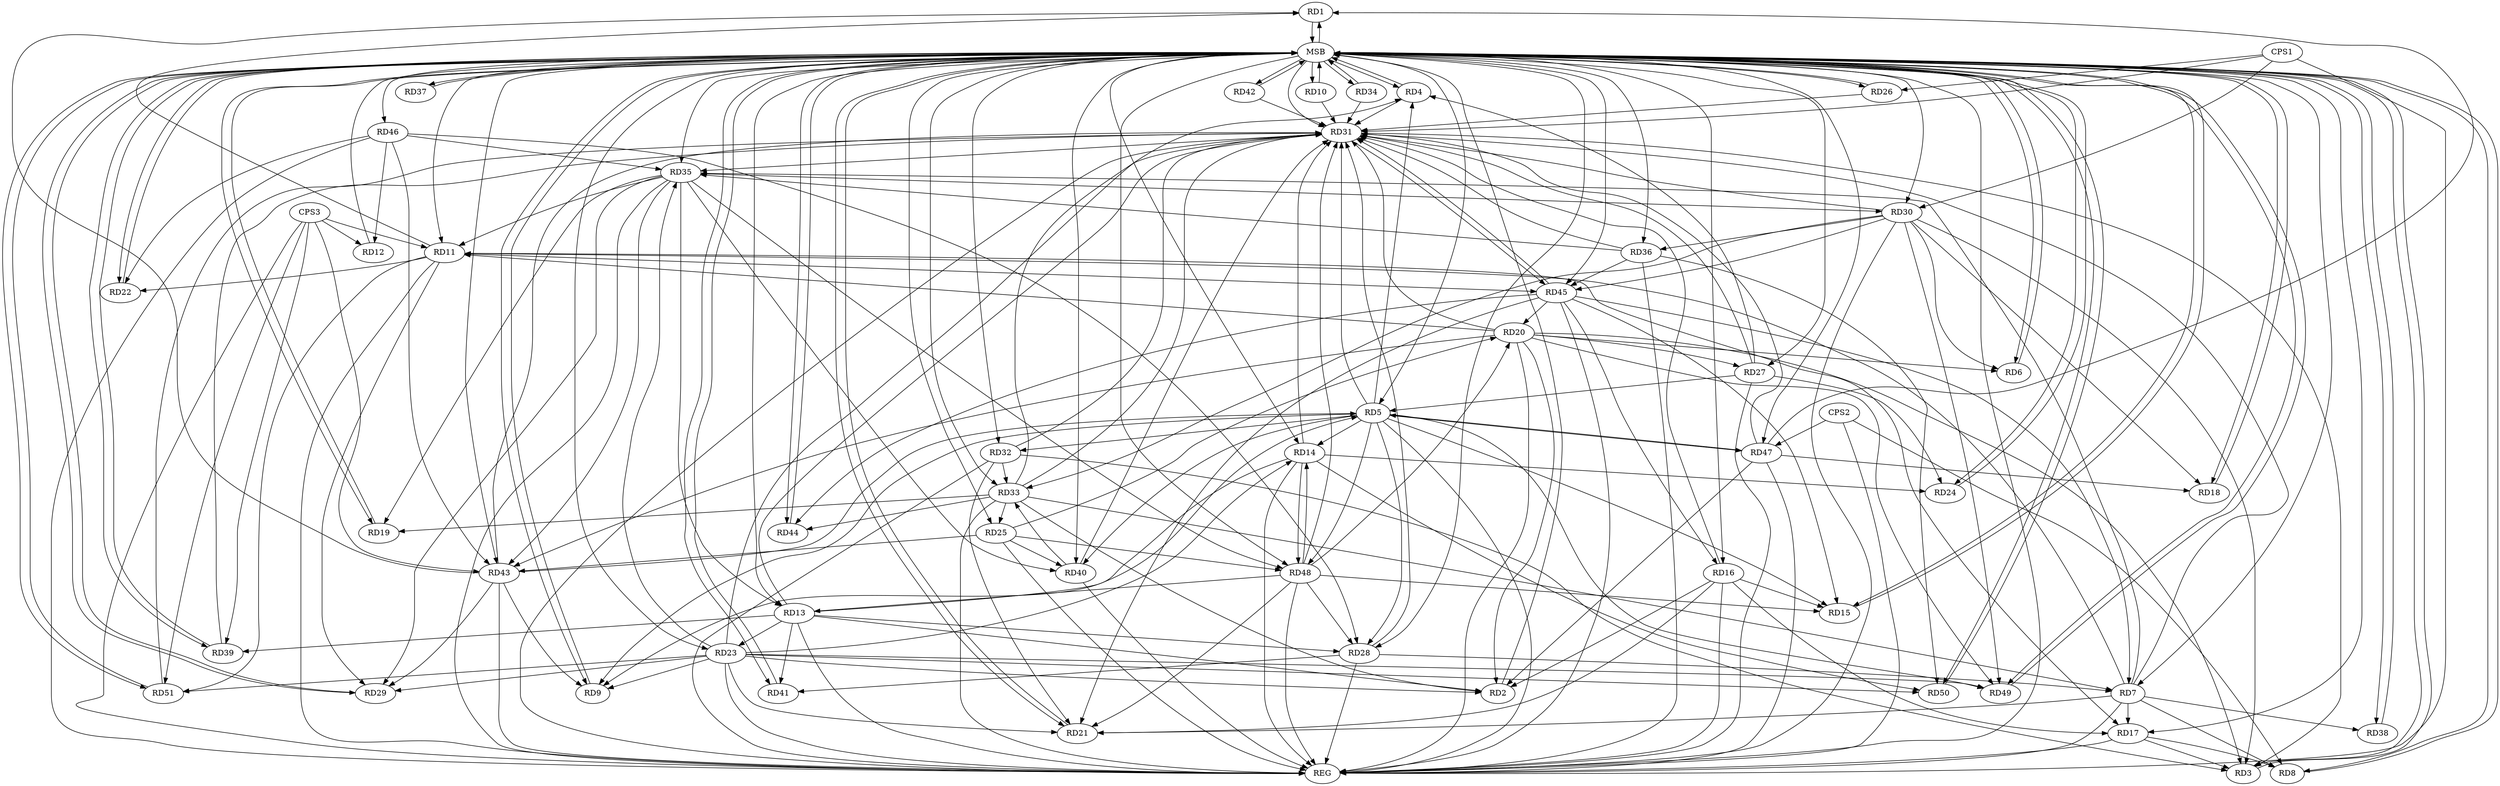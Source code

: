 strict digraph G {
  RD1 [ label="RD1" ];
  RD2 [ label="RD2" ];
  RD3 [ label="RD3" ];
  RD4 [ label="RD4" ];
  RD5 [ label="RD5" ];
  RD6 [ label="RD6" ];
  RD7 [ label="RD7" ];
  RD8 [ label="RD8" ];
  RD9 [ label="RD9" ];
  RD10 [ label="RD10" ];
  RD11 [ label="RD11" ];
  RD12 [ label="RD12" ];
  RD13 [ label="RD13" ];
  RD14 [ label="RD14" ];
  RD15 [ label="RD15" ];
  RD16 [ label="RD16" ];
  RD17 [ label="RD17" ];
  RD18 [ label="RD18" ];
  RD19 [ label="RD19" ];
  RD20 [ label="RD20" ];
  RD21 [ label="RD21" ];
  RD22 [ label="RD22" ];
  RD23 [ label="RD23" ];
  RD24 [ label="RD24" ];
  RD25 [ label="RD25" ];
  RD26 [ label="RD26" ];
  RD27 [ label="RD27" ];
  RD28 [ label="RD28" ];
  RD29 [ label="RD29" ];
  RD30 [ label="RD30" ];
  RD31 [ label="RD31" ];
  RD32 [ label="RD32" ];
  RD33 [ label="RD33" ];
  RD34 [ label="RD34" ];
  RD35 [ label="RD35" ];
  RD36 [ label="RD36" ];
  RD37 [ label="RD37" ];
  RD38 [ label="RD38" ];
  RD39 [ label="RD39" ];
  RD40 [ label="RD40" ];
  RD41 [ label="RD41" ];
  RD42 [ label="RD42" ];
  RD43 [ label="RD43" ];
  RD44 [ label="RD44" ];
  RD45 [ label="RD45" ];
  RD46 [ label="RD46" ];
  RD47 [ label="RD47" ];
  RD48 [ label="RD48" ];
  RD49 [ label="RD49" ];
  RD50 [ label="RD50" ];
  RD51 [ label="RD51" ];
  CPS1 [ label="CPS1" ];
  CPS2 [ label="CPS2" ];
  CPS3 [ label="CPS3" ];
  REG [ label="REG" ];
  MSB [ label="MSB" ];
  RD11 -> RD1;
  RD43 -> RD1;
  RD47 -> RD1;
  RD13 -> RD2;
  RD16 -> RD2;
  RD20 -> RD2;
  RD23 -> RD2;
  RD33 -> RD2;
  RD47 -> RD2;
  RD17 -> RD3;
  RD20 -> RD3;
  RD30 -> RD3;
  RD31 -> RD3;
  RD32 -> RD3;
  RD5 -> RD4;
  RD27 -> RD4;
  RD33 -> RD4;
  RD5 -> RD9;
  RD13 -> RD5;
  RD5 -> RD14;
  RD5 -> RD15;
  RD27 -> RD5;
  RD5 -> RD28;
  RD5 -> RD31;
  RD5 -> RD32;
  RD5 -> RD40;
  RD43 -> RD5;
  RD5 -> RD47;
  RD47 -> RD5;
  RD5 -> RD48;
  RD5 -> RD49;
  RD20 -> RD6;
  RD30 -> RD6;
  RD7 -> RD8;
  RD7 -> RD11;
  RD7 -> RD17;
  RD7 -> RD21;
  RD28 -> RD7;
  RD7 -> RD31;
  RD33 -> RD7;
  RD7 -> RD35;
  RD7 -> RD38;
  RD45 -> RD7;
  RD17 -> RD8;
  RD14 -> RD9;
  RD23 -> RD9;
  RD43 -> RD9;
  RD11 -> RD17;
  RD20 -> RD11;
  RD11 -> RD22;
  RD11 -> RD29;
  RD35 -> RD11;
  RD11 -> RD45;
  RD11 -> RD51;
  RD46 -> RD12;
  RD13 -> RD23;
  RD13 -> RD28;
  RD35 -> RD13;
  RD13 -> RD39;
  RD13 -> RD41;
  RD48 -> RD13;
  RD23 -> RD14;
  RD14 -> RD24;
  RD14 -> RD48;
  RD48 -> RD14;
  RD14 -> RD50;
  RD16 -> RD15;
  RD45 -> RD15;
  RD48 -> RD15;
  RD16 -> RD17;
  RD16 -> RD21;
  RD45 -> RD16;
  RD30 -> RD18;
  RD47 -> RD18;
  RD33 -> RD19;
  RD35 -> RD19;
  RD25 -> RD20;
  RD20 -> RD27;
  RD20 -> RD31;
  RD20 -> RD43;
  RD45 -> RD20;
  RD48 -> RD20;
  RD20 -> RD49;
  RD23 -> RD21;
  RD32 -> RD21;
  RD45 -> RD21;
  RD48 -> RD21;
  RD46 -> RD22;
  RD23 -> RD29;
  RD23 -> RD31;
  RD23 -> RD35;
  RD23 -> RD49;
  RD23 -> RD50;
  RD23 -> RD51;
  RD27 -> RD24;
  RD33 -> RD25;
  RD25 -> RD40;
  RD25 -> RD43;
  RD25 -> RD48;
  RD28 -> RD41;
  RD46 -> RD28;
  RD48 -> RD28;
  RD35 -> RD29;
  RD43 -> RD29;
  RD30 -> RD33;
  RD35 -> RD30;
  RD30 -> RD36;
  RD30 -> RD45;
  RD30 -> RD49;
  RD31 -> RD35;
  RD36 -> RD31;
  RD31 -> RD45;
  RD45 -> RD31;
  RD32 -> RD33;
  RD40 -> RD33;
  RD33 -> RD44;
  RD36 -> RD35;
  RD35 -> RD40;
  RD35 -> RD43;
  RD46 -> RD35;
  RD35 -> RD48;
  RD36 -> RD45;
  RD36 -> RD50;
  RD46 -> RD43;
  RD45 -> RD44;
  CPS1 -> RD30;
  CPS1 -> RD26;
  CPS1 -> RD31;
  CPS2 -> RD8;
  CPS2 -> RD47;
  CPS3 -> RD12;
  CPS3 -> RD39;
  CPS3 -> RD43;
  CPS3 -> RD11;
  CPS3 -> RD51;
  RD5 -> REG;
  RD7 -> REG;
  RD11 -> REG;
  RD13 -> REG;
  RD14 -> REG;
  RD16 -> REG;
  RD17 -> REG;
  RD20 -> REG;
  RD23 -> REG;
  RD25 -> REG;
  RD27 -> REG;
  RD28 -> REG;
  RD30 -> REG;
  RD31 -> REG;
  RD32 -> REG;
  RD33 -> REG;
  RD35 -> REG;
  RD36 -> REG;
  RD40 -> REG;
  RD43 -> REG;
  RD45 -> REG;
  RD46 -> REG;
  RD47 -> REG;
  RD48 -> REG;
  CPS1 -> REG;
  CPS2 -> REG;
  CPS3 -> REG;
  RD1 -> MSB;
  MSB -> RD7;
  MSB -> RD10;
  MSB -> REG;
  RD2 -> MSB;
  MSB -> RD1;
  MSB -> RD4;
  MSB -> RD16;
  MSB -> RD19;
  MSB -> RD27;
  MSB -> RD42;
  MSB -> RD49;
  RD3 -> MSB;
  MSB -> RD32;
  MSB -> RD33;
  MSB -> RD39;
  MSB -> RD48;
  MSB -> RD51;
  RD4 -> MSB;
  MSB -> RD17;
  MSB -> RD21;
  MSB -> RD23;
  MSB -> RD24;
  MSB -> RD29;
  MSB -> RD47;
  RD6 -> MSB;
  MSB -> RD8;
  MSB -> RD11;
  MSB -> RD26;
  MSB -> RD30;
  MSB -> RD46;
  RD8 -> MSB;
  MSB -> RD14;
  MSB -> RD35;
  MSB -> RD43;
  RD9 -> MSB;
  MSB -> RD15;
  MSB -> RD28;
  MSB -> RD37;
  RD10 -> MSB;
  MSB -> RD36;
  RD12 -> MSB;
  MSB -> RD9;
  MSB -> RD50;
  RD15 -> MSB;
  MSB -> RD3;
  MSB -> RD31;
  MSB -> RD41;
  MSB -> RD45;
  RD18 -> MSB;
  MSB -> RD22;
  MSB -> RD38;
  MSB -> RD40;
  RD19 -> MSB;
  MSB -> RD25;
  RD21 -> MSB;
  RD22 -> MSB;
  RD24 -> MSB;
  MSB -> RD6;
  RD26 -> MSB;
  RD29 -> MSB;
  RD34 -> MSB;
  RD37 -> MSB;
  MSB -> RD34;
  RD38 -> MSB;
  RD39 -> MSB;
  MSB -> RD13;
  MSB -> RD44;
  RD41 -> MSB;
  RD42 -> MSB;
  RD44 -> MSB;
  MSB -> RD5;
  RD49 -> MSB;
  MSB -> RD18;
  RD50 -> MSB;
  RD51 -> MSB;
  RD28 -> RD31;
  RD13 -> RD31;
  RD14 -> RD31;
  RD4 -> RD31;
  RD27 -> RD31;
  RD43 -> RD31;
  RD40 -> RD31;
  RD33 -> RD31;
  RD42 -> RD31;
  RD39 -> RD31;
  RD47 -> RD31;
  RD16 -> RD31;
  RD48 -> RD31;
  RD32 -> RD31;
  RD26 -> RD31;
  RD10 -> RD31;
  RD51 -> RD31;
  RD34 -> RD31;
  RD30 -> RD31;
}
